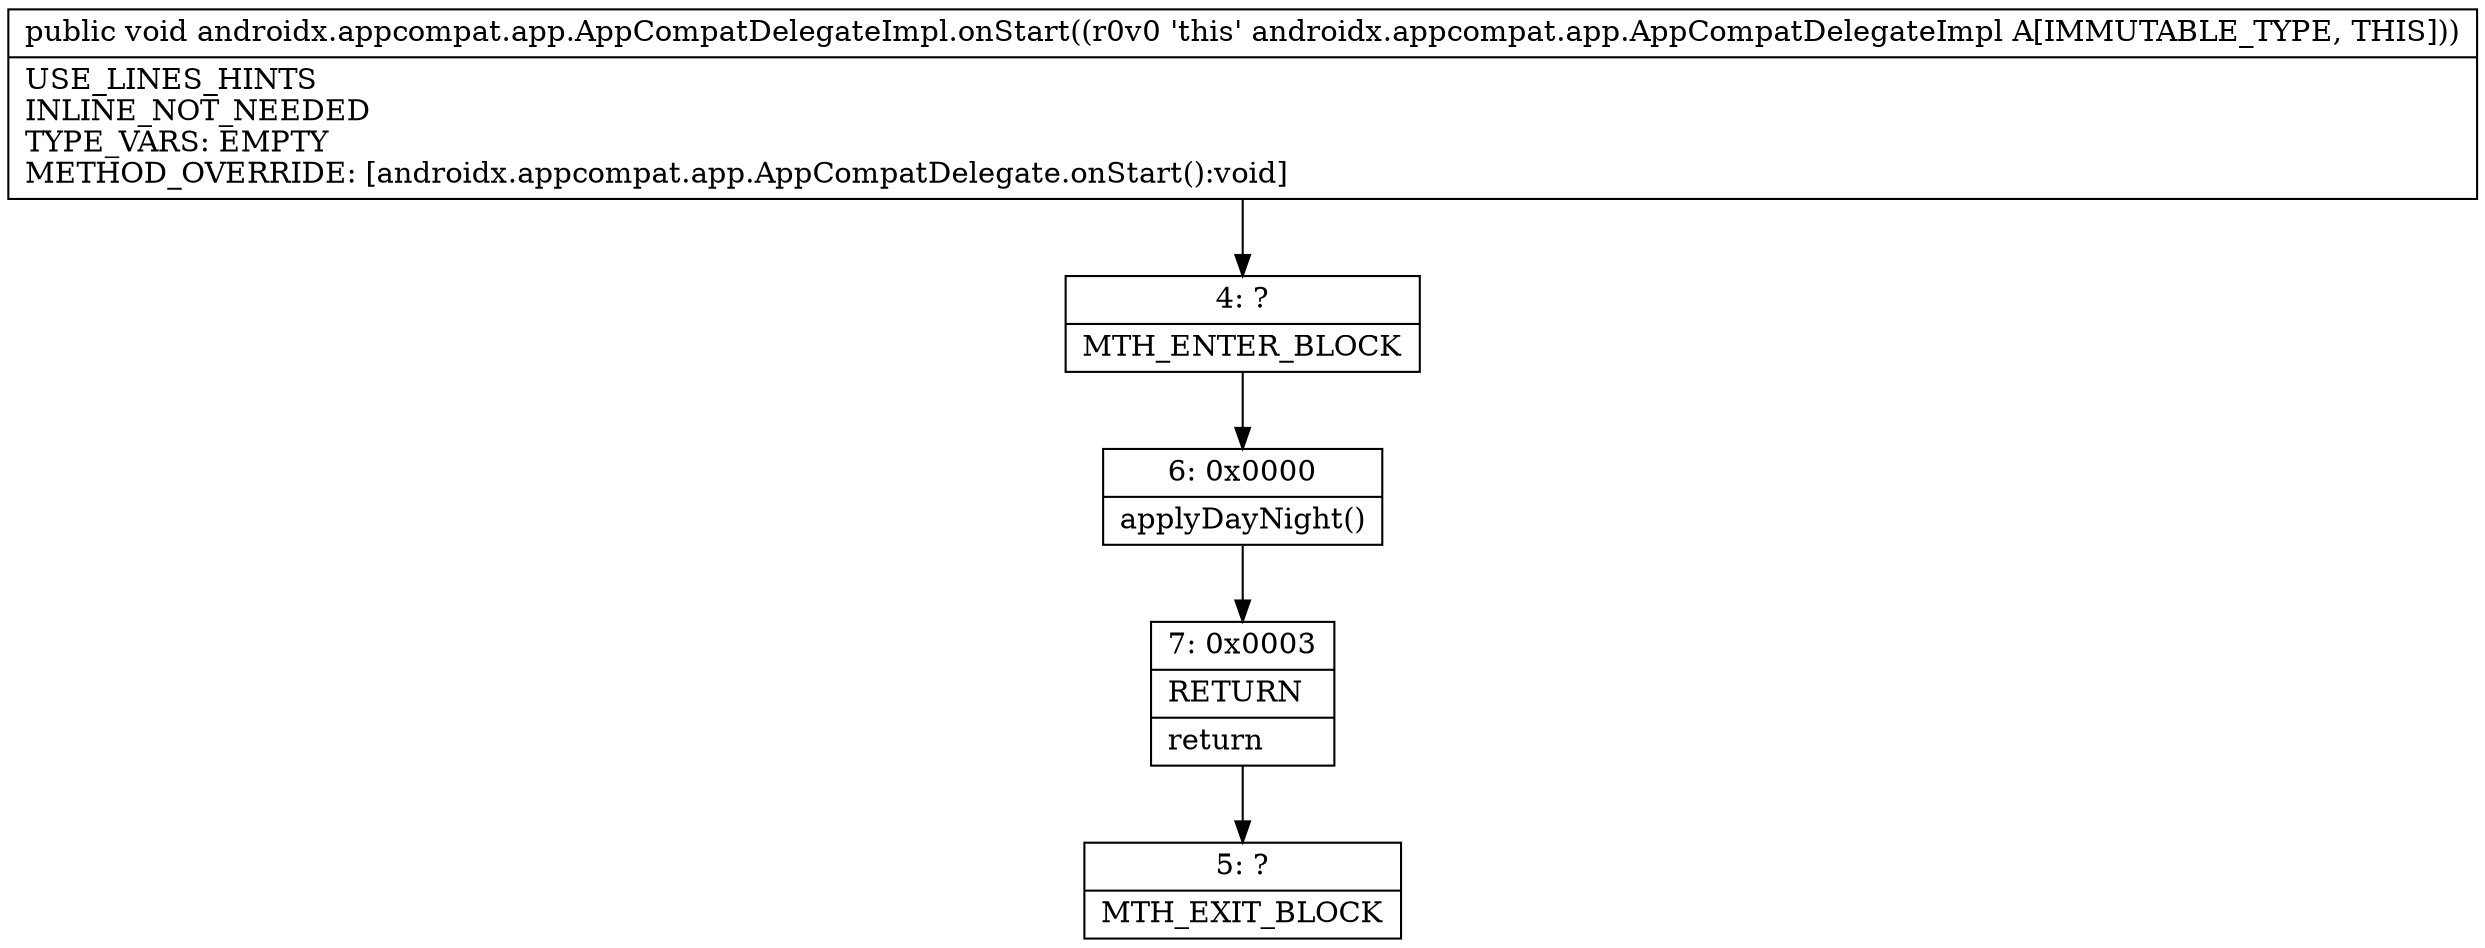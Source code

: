 digraph "CFG forandroidx.appcompat.app.AppCompatDelegateImpl.onStart()V" {
Node_4 [shape=record,label="{4\:\ ?|MTH_ENTER_BLOCK\l}"];
Node_6 [shape=record,label="{6\:\ 0x0000|applyDayNight()\l}"];
Node_7 [shape=record,label="{7\:\ 0x0003|RETURN\l|return\l}"];
Node_5 [shape=record,label="{5\:\ ?|MTH_EXIT_BLOCK\l}"];
MethodNode[shape=record,label="{public void androidx.appcompat.app.AppCompatDelegateImpl.onStart((r0v0 'this' androidx.appcompat.app.AppCompatDelegateImpl A[IMMUTABLE_TYPE, THIS]))  | USE_LINES_HINTS\lINLINE_NOT_NEEDED\lTYPE_VARS: EMPTY\lMETHOD_OVERRIDE: [androidx.appcompat.app.AppCompatDelegate.onStart():void]\l}"];
MethodNode -> Node_4;Node_4 -> Node_6;
Node_6 -> Node_7;
Node_7 -> Node_5;
}

